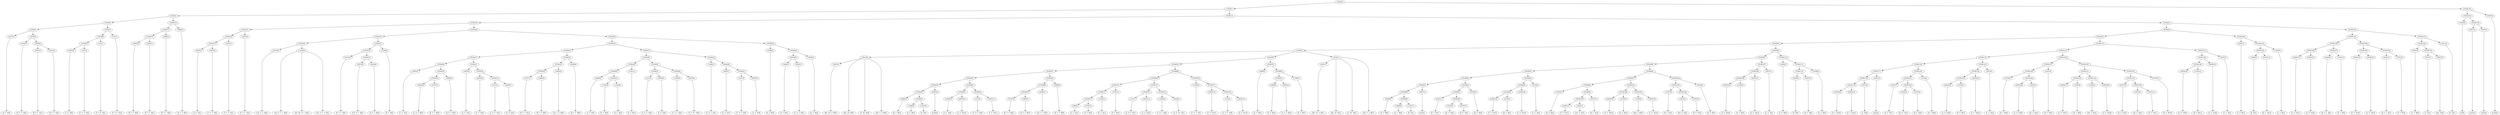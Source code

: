 digraph sample{
"L4357(0)"->"[D  F  G](0)"
"L3633(0)"->"[D  E  F  G](0)"
"L3633(1)"->"[D  E  F  G](1)"
"L3633(2)"->"[D  E  F  G](2)"
"L5538(6)"->"L3633(1)"
"L5538(6)"->"L3633(2)"
"L5538(5)"->"L3633(0)"
"L5538(5)"->"L5538(6)"
"L5538(4)"->"L4357(0)"
"L5538(4)"->"L5538(5)"
"L2855(0)"->"[C  E  G](0)"
"L331(0)"->"[C  D  E  G](0)"
"L5538(9)"->"L2855(0)"
"L5538(9)"->"L331(0)"
"L331(1)"->"[C  D  E  G](1)"
"L5538(8)"->"L5538(9)"
"L5538(8)"->"L331(1)"
"L331(2)"->"[C  D  E  G](2)"
"L5538(7)"->"L5538(8)"
"L5538(7)"->"L331(2)"
"L5538(3)"->"L5538(4)"
"L5538(3)"->"L5538(7)"
"L3885(0)"->"[D  F  G  B](0)"
"L3885(1)"->"[D  F  G  B](1)"
"L5538(12)"->"L3885(0)"
"L5538(12)"->"L3885(1)"
"L3885(2)"->"[D  F  G  B](2)"
"L5538(11)"->"L5538(12)"
"L5538(11)"->"L3885(2)"
"L3885(3)"->"[D  F  G  B](3)"
"L5538(10)"->"L5538(11)"
"L5538(10)"->"L3885(3)"
"L5538(2)"->"L5538(3)"
"L5538(2)"->"L5538(10)"
"L2855(1)"->"[C  E  G](1)"
"L4675(0)"->"[C  E  F  G](0)"
"L5538(17)"->"L2855(1)"
"L5538(17)"->"L4675(0)"
"L4675(1)"->"[C  E  F  G](1)"
"L5538(16)"->"L5538(17)"
"L5538(16)"->"L4675(1)"
"L4675(2)"->"[C  E  F  G](2)"
"L5538(15)"->"L5538(16)"
"L5538(15)"->"L4675(2)"
"L3616(0)"->"[Cis  E  G  A](0)"
"L-2338(0)"->"[Cis  E  F  G  A](0)"
"L-2338(0)"->"[Cis  Dis  E  G  A](0)"
"L-2338(0)"->"[Cis  E  F  G  A](1)"
"L5538(20)"->"L3616(0)"
"L5538(20)"->"L-2338(0)"
"L2472(0)"->"[D  E  F  A](0)"
"L4074(0)"->"[Cis  D  F  A](0)"
"L4085(0)"->"[D  F  A  B](0)"
"L5538(23)"->"L4074(0)"
"L5538(23)"->"L4085(0)"
"L5538(22)"->"L2472(0)"
"L5538(22)"->"L5538(23)"
"L3338(0)"->"[D  F  A](0)"
"L5538(21)"->"L5538(22)"
"L5538(21)"->"L3338(0)"
"L5538(19)"->"L5538(20)"
"L5538(19)"->"L5538(21)"
"L2855(2)"->"[C  E  G](2)"
"L4583(0)"->"[C  E  G  B](0)"
"L2707(0)"->"[E  F  G  B](0)"
"L5538(30)"->"L4583(0)"
"L5538(30)"->"L2707(0)"
"L3885(4)"->"[D  F  G  B](4)"
"L5538(29)"->"L5538(30)"
"L5538(29)"->"L3885(4)"
"L5538(28)"->"L2855(2)"
"L5538(28)"->"L5538(29)"
"L2855(3)"->"[C  E  G](3)"
"L2855(4)"->"[C  E  G](4)"
"L331(3)"->"[C  D  E  G](3)"
"L2855(5)"->"[C  E  G](5)"
"L5538(33)"->"L331(3)"
"L5538(33)"->"L2855(5)"
"L5538(32)"->"L2855(4)"
"L5538(32)"->"L5538(33)"
"L5538(31)"->"L2855(3)"
"L5538(31)"->"L5538(32)"
"L5538(27)"->"L5538(28)"
"L5538(27)"->"L5538(31)"
"L2707(1)"->"[E  F  G  B](1)"
"L3885(5)"->"[D  F  G  B](5)"
"L5538(36)"->"L2707(1)"
"L5538(36)"->"L3885(5)"
"L4952(0)"->"[Cis  F  G  B](0)"
"L5538(35)"->"L5538(36)"
"L5538(35)"->"L4952(0)"
"L3885(6)"->"[D  F  G  B](6)"
"L5538(34)"->"L5538(35)"
"L5538(34)"->"L3885(6)"
"L5538(26)"->"L5538(27)"
"L5538(26)"->"L5538(34)"
"L2684(0)"->"[C  F  G](0)"
"L3781(0)"->"[F  G  B](0)"
"L-2362(0)"->"[F  G  A](0)"
"L5538(41)"->"L3781(0)"
"L5538(41)"->"L-2362(0)"
"L5538(40)"->"L2684(0)"
"L5538(40)"->"L5538(41)"
"L3781(1)"->"[F  G  B](1)"
"L5538(39)"->"L5538(40)"
"L5538(39)"->"L3781(1)"
"L331(4)"->"[C  D  E  G](4)"
"L2855(6)"->"[C  E  G](6)"
"L5538(43)"->"L331(4)"
"L5538(43)"->"L2855(6)"
"L-2360(0)"->"[C  E  G  A](0)"
"L4055(0)"->"[C  E  Fis  G](0)"
"L5538(44)"->"L-2360(0)"
"L5538(44)"->"L4055(0)"
"L5538(42)"->"L5538(43)"
"L5538(42)"->"L5538(44)"
"L5538(38)"->"L5538(39)"
"L5538(38)"->"L5538(42)"
"L-2360(1)"->"[C  E  G  A](1)"
"L2855(7)"->"[C  E  G](7)"
"L331(5)"->"[C  D  E  G](5)"
"L2855(8)"->"[C  E  G](8)"
"L5538(47)"->"L331(5)"
"L5538(47)"->"L2855(8)"
"L5538(46)"->"L2855(7)"
"L5538(46)"->"L5538(47)"
"L5538(45)"->"L-2360(1)"
"L5538(45)"->"L5538(46)"
"L5538(37)"->"L5538(38)"
"L5538(37)"->"L5538(45)"
"L5538(25)"->"L5538(26)"
"L5538(25)"->"L5538(37)"
"L3496(0)"->"[E  G  B](0)"
"L3496(1)"->"[E  G  B](1)"
"L4583(1)"->"[C  E  G  B](1)"
"L5538(50)"->"L3496(1)"
"L5538(50)"->"L4583(1)"
"L3496(2)"->"[E  G  B](2)"
"L5538(49)"->"L5538(50)"
"L5538(49)"->"L3496(2)"
"L5538(48)"->"L3496(0)"
"L5538(48)"->"L5538(49)"
"L5538(24)"->"L5538(25)"
"L5538(24)"->"L5538(48)"
"L5538(18)"->"L5538(19)"
"L5538(18)"->"L5538(24)"
"L5538(14)"->"L5538(15)"
"L5538(14)"->"L5538(18)"
"L3651(0)"->"[Dis  Fis  A  B](0)"
"L4510(0)"->"[Dis  Ais  B](0)"
"L4510(0)"->"[C  Dis  B](0)"
"L4510(0)"->"L3651(0)"
"L4510(0)"->"[Fis  G  A  B](0)"
"L3496(3)"->"[E  G  B](3)"
"L3496(4)"->"[E  G  B](4)"
"L-2421(0)"->"[E  G](0)"
"L5538(61)"->"L3496(4)"
"L5538(61)"->"L-2421(0)"
"L5538(60)"->"L3496(3)"
"L5538(60)"->"L5538(61)"
"L5007(0)"->"[rest](0)"
"L5538(59)"->"L5538(60)"
"L5538(59)"->"L5007(0)"
"L2855(9)"->"[C  E  G](9)"
"L2855(10)"->"[C  E  G](10)"
"L5538(63)"->"L2855(9)"
"L5538(63)"->"L2855(10)"
"L331(6)"->"[C  D  E  G](6)"
"L2855(11)"->"[C  E  G](11)"
"L5538(64)"->"L331(6)"
"L5538(64)"->"L2855(11)"
"L5538(62)"->"L5538(63)"
"L5538(62)"->"L5538(64)"
"L5538(58)"->"L5538(59)"
"L5538(58)"->"L5538(62)"
"L2707(2)"->"[E  F  G  B](2)"
"L3885(7)"->"[D  F  G  B](7)"
"L5538(67)"->"L2707(2)"
"L5538(67)"->"L3885(7)"
"L4952(1)"->"[Cis  F  G  B](1)"
"L5538(66)"->"L5538(67)"
"L5538(66)"->"L4952(1)"
"L3885(8)"->"[D  F  G  B](8)"
"L5538(65)"->"L5538(66)"
"L5538(65)"->"L3885(8)"
"L5538(57)"->"L5538(58)"
"L5538(57)"->"L5538(65)"
"L2684(1)"->"[C  F  G](1)"
"L3781(2)"->"[F  G  B](2)"
"L5538(72)"->"L2684(1)"
"L5538(72)"->"L3781(2)"
"L-2362(1)"->"[F  G  A](1)"
"L5538(71)"->"L5538(72)"
"L5538(71)"->"L-2362(1)"
"L3781(3)"->"[F  G  B](3)"
"L5538(70)"->"L5538(71)"
"L5538(70)"->"L3781(3)"
"L331(7)"->"[C  D  E  G](7)"
"L2855(12)"->"[C  E  G](12)"
"L5538(74)"->"L331(7)"
"L5538(74)"->"L2855(12)"
"L-2360(2)"->"[C  E  G  A](2)"
"L4055(1)"->"[C  E  Fis  G](1)"
"L5538(75)"->"L-2360(2)"
"L5538(75)"->"L4055(1)"
"L5538(73)"->"L5538(74)"
"L5538(73)"->"L5538(75)"
"L5538(69)"->"L5538(70)"
"L5538(69)"->"L5538(73)"
"L-2360(3)"->"[C  E  G  A](3)"
"L2855(13)"->"[C  E  G](13)"
"L331(8)"->"[C  D  E  G](8)"
"L2855(14)"->"[C  E  G](14)"
"L5538(78)"->"L331(8)"
"L5538(78)"->"L2855(14)"
"L5538(77)"->"L2855(13)"
"L5538(77)"->"L5538(78)"
"L5538(76)"->"L-2360(3)"
"L5538(76)"->"L5538(77)"
"L5538(68)"->"L5538(69)"
"L5538(68)"->"L5538(76)"
"L5538(56)"->"L5538(57)"
"L5538(56)"->"L5538(68)"
"L3496(5)"->"[E  G  B](5)"
"L3496(6)"->"[E  G  B](6)"
"L4583(2)"->"[C  E  G  B](2)"
"L5538(81)"->"L3496(6)"
"L5538(81)"->"L4583(2)"
"L3496(7)"->"[E  G  B](7)"
"L5538(80)"->"L5538(81)"
"L5538(80)"->"L3496(7)"
"L5538(79)"->"L3496(5)"
"L5538(79)"->"L5538(80)"
"L5538(55)"->"L5538(56)"
"L5538(55)"->"L5538(79)"
"L3651(1)"->"[Dis  Fis  A  B](1)"
"L4510(1)"->"[Dis  Ais  B](1)"
"L4510(1)"->"[C  Dis  B](1)"
"L4510(1)"->"L3651(1)"
"L4510(1)"->"[Fis  G  A  B](1)"
"L-2259(0)"->"L4510(0)"
"L-2259(0)"->"L5538(55)"
"L-2259(0)"->"L4510(1)"
"L3496(8)"->"[E  G  B](8)"
"L3496(9)"->"[E  G  B](9)"
"L-2421(1)"->"[E  G](1)"
"L5538(89)"->"L3496(9)"
"L5538(89)"->"L-2421(1)"
"L5538(88)"->"L3496(8)"
"L5538(88)"->"L5538(89)"
"L5007(1)"->"[rest](1)"
"L5538(87)"->"L5538(88)"
"L5538(87)"->"L5007(1)"
"L4357(1)"->"[D  F  G](1)"
"L3932(0)"->"[Cis  E  G](0)"
"L4357(2)"->"[D  F  G](2)"
"L5538(92)"->"L3932(0)"
"L5538(92)"->"L4357(2)"
"L5538(91)"->"L4357(1)"
"L5538(91)"->"L5538(92)"
"L2740(0)"->"[D  G  B](0)"
"L5538(90)"->"L5538(91)"
"L5538(90)"->"L2740(0)"
"L5538(86)"->"L5538(87)"
"L5538(86)"->"L5538(90)"
"L2855(15)"->"[C  E  G](15)"
"L2740(1)"->"[D  G  B](1)"
"L5538(95)"->"L2855(15)"
"L5538(95)"->"L2740(1)"
"L2855(16)"->"[C  E  G](16)"
"L5538(94)"->"L5538(95)"
"L5538(94)"->"L2855(16)"
"L3815(0)"->"[C  G  A](0)"
"L5538(93)"->"L5538(94)"
"L5538(93)"->"L3815(0)"
"L5538(85)"->"L5538(86)"
"L5538(85)"->"L5538(93)"
"L2740(2)"->"[D  G  B](2)"
"L2855(17)"->"[C  E  G](17)"
"L3932(1)"->"[Cis  E  G](1)"
"L5538(100)"->"L2855(17)"
"L5538(100)"->"L3932(1)"
"L4357(3)"->"[D  F  G](3)"
"L5538(99)"->"L5538(100)"
"L5538(99)"->"L4357(3)"
"L5538(98)"->"L2740(2)"
"L5538(98)"->"L5538(99)"
"L2855(18)"->"[C  E  G](18)"
"L2740(3)"->"[D  G  B](3)"
"L5538(102)"->"L2855(18)"
"L5538(102)"->"L2740(3)"
"L-2364(0)"->"[Dis  G  B](0)"
"L2855(19)"->"[C  E  G](19)"
"L5538(103)"->"L-2364(0)"
"L5538(103)"->"L2855(19)"
"L5538(101)"->"L5538(102)"
"L5538(101)"->"L5538(103)"
"L5538(97)"->"L5538(98)"
"L5538(97)"->"L5538(101)"
"L4357(4)"->"[D  F  G](4)"
"L3932(2)"->"[Cis  E  G](2)"
"L4357(5)"->"[D  F  G](5)"
"L5538(106)"->"L3932(2)"
"L5538(106)"->"L4357(5)"
"L5538(105)"->"L4357(4)"
"L5538(105)"->"L5538(106)"
"L2740(4)"->"[D  G  B](4)"
"L5538(104)"->"L5538(105)"
"L5538(104)"->"L2740(4)"
"L5538(96)"->"L5538(97)"
"L5538(96)"->"L5538(104)"
"L5538(84)"->"L5538(85)"
"L5538(84)"->"L5538(96)"
"L2855(20)"->"[C  E  G](20)"
"L2740(5)"->"[D  G  B](5)"
"L5538(109)"->"L2855(20)"
"L5538(109)"->"L2740(5)"
"L2855(21)"->"[C  E  G](21)"
"L5538(108)"->"L5538(109)"
"L5538(108)"->"L2855(21)"
"L3815(1)"->"[C  G  A](1)"
"L5538(107)"->"L5538(108)"
"L5538(107)"->"L3815(1)"
"L5538(83)"->"L5538(84)"
"L5538(83)"->"L5538(107)"
"L2854(0)"->"[C  D  B](0)"
"L4294(0)"->"[D  E](0)"
"L4357(6)"->"[D  F  G](6)"
"L5538(112)"->"L4294(0)"
"L5538(112)"->"L4357(6)"
"L-2249(0)"->"[G  A  B](0)"
"L5538(111)"->"L5538(112)"
"L5538(111)"->"L-2249(0)"
"L5538(110)"->"L2854(0)"
"L5538(110)"->"L5538(111)"
"L5538(82)"->"L5538(83)"
"L5538(82)"->"L5538(110)"
"L5538(54)"->"L-2259(0)"
"L5538(54)"->"L5538(82)"
"L2855(22)"->"[C  E  G](22)"
"L2855(23)"->"[C  E  G](23)"
"L5538(119)"->"L2855(22)"
"L5538(119)"->"L2855(23)"
"L3572(0)"->"[C  E](0)"
"L5538(118)"->"L5538(119)"
"L5538(118)"->"L3572(0)"
"L5007(2)"->"[rest](2)"
"L5538(117)"->"L5538(118)"
"L5538(117)"->"L5007(2)"
"L4357(7)"->"[D  F  G](7)"
"L3932(3)"->"[Cis  E  G](3)"
"L4357(8)"->"[D  F  G](8)"
"L5538(122)"->"L3932(3)"
"L5538(122)"->"L4357(8)"
"L5538(121)"->"L4357(7)"
"L5538(121)"->"L5538(122)"
"L2740(6)"->"[D  G  B](6)"
"L5538(120)"->"L5538(121)"
"L5538(120)"->"L2740(6)"
"L5538(116)"->"L5538(117)"
"L5538(116)"->"L5538(120)"
"L2855(24)"->"[C  E  G](24)"
"L2740(7)"->"[D  G  B](7)"
"L5538(125)"->"L2855(24)"
"L5538(125)"->"L2740(7)"
"L2855(25)"->"[C  E  G](25)"
"L5538(124)"->"L5538(125)"
"L5538(124)"->"L2855(25)"
"L3815(2)"->"[C  G  A](2)"
"L5538(123)"->"L5538(124)"
"L5538(123)"->"L3815(2)"
"L5538(115)"->"L5538(116)"
"L5538(115)"->"L5538(123)"
"L2740(8)"->"[D  G  B](8)"
"L2855(26)"->"[C  E  G](26)"
"L3932(4)"->"[Cis  E  G](4)"
"L5538(129)"->"L2855(26)"
"L5538(129)"->"L3932(4)"
"L5538(128)"->"L2740(8)"
"L5538(128)"->"L5538(129)"
"L4357(9)"->"[D  F  G](9)"
"L5538(127)"->"L5538(128)"
"L5538(127)"->"L4357(9)"
"L2855(27)"->"[C  E  G](27)"
"L2740(9)"->"[D  G  B](9)"
"L5538(132)"->"L2855(27)"
"L5538(132)"->"L2740(9)"
"L-2364(1)"->"[Dis  G  B](1)"
"L2855(28)"->"[C  E  G](28)"
"L5538(133)"->"L-2364(1)"
"L5538(133)"->"L2855(28)"
"L5538(131)"->"L5538(132)"
"L5538(131)"->"L5538(133)"
"L4357(10)"->"[D  F  G](10)"
"L3932(5)"->"[Cis  E  G](5)"
"L4357(11)"->"[D  F  G](11)"
"L5538(136)"->"L3932(5)"
"L5538(136)"->"L4357(11)"
"L5538(135)"->"L4357(10)"
"L5538(135)"->"L5538(136)"
"L2740(10)"->"[D  G  B](10)"
"L5538(134)"->"L5538(135)"
"L5538(134)"->"L2740(10)"
"L5538(130)"->"L5538(131)"
"L5538(130)"->"L5538(134)"
"L5538(126)"->"L5538(127)"
"L5538(126)"->"L5538(130)"
"L5538(114)"->"L5538(115)"
"L5538(114)"->"L5538(126)"
"L2855(29)"->"[C  E  G](29)"
"L2740(11)"->"[D  G  B](11)"
"L5538(139)"->"L2855(29)"
"L5538(139)"->"L2740(11)"
"L2855(30)"->"[C  E  G](30)"
"L5538(138)"->"L5538(139)"
"L5538(138)"->"L2855(30)"
"L3815(3)"->"[C  G  A](3)"
"L5538(137)"->"L5538(138)"
"L5538(137)"->"L3815(3)"
"L5538(113)"->"L5538(114)"
"L5538(113)"->"L5538(137)"
"L5538(53)"->"L5538(54)"
"L5538(53)"->"L5538(113)"
"L2854(1)"->"[C  D  B](1)"
"L4294(1)"->"[D  E](1)"
"L4357(12)"->"[D  F  G](12)"
"L5538(142)"->"L4294(1)"
"L5538(142)"->"L4357(12)"
"L-2249(1)"->"[G  A  B](1)"
"L5538(141)"->"L5538(142)"
"L5538(141)"->"L-2249(1)"
"L5538(140)"->"L2854(1)"
"L5538(140)"->"L5538(141)"
"L5538(52)"->"L5538(53)"
"L5538(52)"->"L5538(140)"
"L2855(31)"->"[C  E  G](31)"
"L2855(32)"->"[C  E  G](32)"
"L5538(146)"->"L2855(31)"
"L5538(146)"->"L2855(32)"
"L4205(0)"->"[D  F  G  A](0)"
"L3781(4)"->"[F  G  B](4)"
"L5538(147)"->"L4205(0)"
"L5538(147)"->"L3781(4)"
"L5538(145)"->"L5538(146)"
"L5538(145)"->"L5538(147)"
"L2855(33)"->"[C  E  G](33)"
"L2855(34)"->"[C  E  G](34)"
"L5538(149)"->"L2855(33)"
"L5538(149)"->"L2855(34)"
"L4205(1)"->"[D  F  G  A](1)"
"L3781(5)"->"[F  G  B](5)"
"L5538(150)"->"L4205(1)"
"L5538(150)"->"L3781(5)"
"L5538(148)"->"L5538(149)"
"L5538(148)"->"L5538(150)"
"L5538(144)"->"L5538(145)"
"L5538(144)"->"L5538(148)"
"L5091(0)"->"[C  E  B](0)"
"L3572(1)"->"[C  E](1)"
"L4957(0)"->"[Dis  G](0)"
"L5538(153)"->"L3572(1)"
"L5538(153)"->"L4957(0)"
"L5538(152)"->"L5091(0)"
"L5538(152)"->"L5538(153)"
"L-2421(2)"->"[E  G](2)"
"L5538(151)"->"L5538(152)"
"L5538(151)"->"L-2421(2)"
"L5538(143)"->"L5538(144)"
"L5538(143)"->"L5538(151)"
"L5538(51)"->"L5538(52)"
"L5538(51)"->"L5538(143)"
"L5538(13)"->"L5538(14)"
"L5538(13)"->"L5538(51)"
"L5538(1)"->"L5538(2)"
"L5538(1)"->"L5538(13)"
"L3003(0)"->"[C](0)"
"L5007(3)"->"[rest](3)"
"L5007(4)"->"[rest](4)"
"L5538(156)"->"L5007(3)"
"L5538(156)"->"L5007(4)"
"L5538(155)"->"L3003(0)"
"L5538(155)"->"L5538(156)"
"L5007(5)"->"[rest](5)"
"L5538(154)"->"L5538(155)"
"L5538(154)"->"L5007(5)"
"L5538(0)"->"L5538(1)"
"L5538(0)"->"L5538(154)"
{rank = min; "L5538(0)"}
{rank = same; "L5538(1)"; "L5538(154)";}
{rank = same; "L5538(2)"; "L5538(13)"; "L5538(155)"; "L5007(5)";}
{rank = same; "L5538(3)"; "L5538(10)"; "L5538(14)"; "L5538(51)"; "L3003(0)"; "L5538(156)";}
{rank = same; "L5538(4)"; "L5538(7)"; "L5538(11)"; "L3885(3)"; "L5538(15)"; "L5538(18)"; "L5538(52)"; "L5538(143)"; "L5007(3)"; "L5007(4)";}
{rank = same; "L4357(0)"; "L5538(5)"; "L5538(8)"; "L331(2)"; "L5538(12)"; "L3885(2)"; "L5538(16)"; "L4675(2)"; "L5538(19)"; "L5538(24)"; "L5538(53)"; "L5538(140)"; "L5538(144)"; "L5538(151)";}
{rank = same; "L3633(0)"; "L5538(6)"; "L5538(9)"; "L331(1)"; "L3885(0)"; "L3885(1)"; "L5538(17)"; "L4675(1)"; "L5538(20)"; "L5538(21)"; "L5538(25)"; "L5538(48)"; "L5538(54)"; "L5538(113)"; "L2854(1)"; "L5538(141)"; "L5538(145)"; "L5538(148)"; "L5538(152)"; "L-2421(2)";}
{rank = same; "L3633(1)"; "L3633(2)"; "L2855(0)"; "L331(0)"; "L2855(1)"; "L4675(0)"; "L3616(0)"; "L-2338(0)"; "L5538(22)"; "L3338(0)"; "L5538(26)"; "L5538(37)"; "L3496(0)"; "L5538(49)"; "L-2259(0)"; "L5538(82)"; "L5538(114)"; "L5538(137)"; "L5538(142)"; "L-2249(1)"; "L5538(146)"; "L5538(147)"; "L5538(149)"; "L5538(150)"; "L5091(0)"; "L5538(153)";}
{rank = same; "L2472(0)"; "L5538(23)"; "L5538(27)"; "L5538(34)"; "L5538(38)"; "L5538(45)"; "L5538(50)"; "L3496(2)"; "L4510(0)"; "L5538(55)"; "L4510(1)"; "L5538(83)"; "L5538(110)"; "L5538(115)"; "L5538(126)"; "L5538(138)"; "L3815(3)"; "L4294(1)"; "L4357(12)"; "L2855(31)"; "L2855(32)"; "L4205(0)"; "L3781(4)"; "L2855(33)"; "L2855(34)"; "L4205(1)"; "L3781(5)"; "L3572(1)"; "L4957(0)";}
{rank = same; "L4074(0)"; "L4085(0)"; "L5538(28)"; "L5538(31)"; "L5538(35)"; "L3885(6)"; "L5538(39)"; "L5538(42)"; "L-2360(1)"; "L5538(46)"; "L3496(1)"; "L4583(1)"; "L3651(0)"; "L5538(56)"; "L5538(79)"; "L3651(1)"; "L5538(84)"; "L5538(107)"; "L2854(0)"; "L5538(111)"; "L5538(116)"; "L5538(123)"; "L5538(127)"; "L5538(130)"; "L5538(139)"; "L2855(30)";}
{rank = same; "L2855(2)"; "L5538(29)"; "L2855(3)"; "L5538(32)"; "L5538(36)"; "L4952(0)"; "L5538(40)"; "L3781(1)"; "L5538(43)"; "L5538(44)"; "L2855(7)"; "L5538(47)"; "L5538(57)"; "L5538(68)"; "L3496(5)"; "L5538(80)"; "L5538(85)"; "L5538(96)"; "L5538(108)"; "L3815(1)"; "L5538(112)"; "L-2249(0)"; "L5538(117)"; "L5538(120)"; "L5538(124)"; "L3815(2)"; "L5538(128)"; "L4357(9)"; "L5538(131)"; "L5538(134)"; "L2855(29)"; "L2740(11)";}
{rank = same; "L5538(30)"; "L3885(4)"; "L2855(4)"; "L5538(33)"; "L2707(1)"; "L3885(5)"; "L2684(0)"; "L5538(41)"; "L331(4)"; "L2855(6)"; "L-2360(0)"; "L4055(0)"; "L331(5)"; "L2855(8)"; "L5538(58)"; "L5538(65)"; "L5538(69)"; "L5538(76)"; "L5538(81)"; "L3496(7)"; "L5538(86)"; "L5538(93)"; "L5538(97)"; "L5538(104)"; "L5538(109)"; "L2855(21)"; "L4294(0)"; "L4357(6)"; "L5538(118)"; "L5007(2)"; "L5538(121)"; "L2740(6)"; "L5538(125)"; "L2855(25)"; "L2740(8)"; "L5538(129)"; "L5538(132)"; "L5538(133)"; "L5538(135)"; "L2740(10)";}
{rank = same; "L4583(0)"; "L2707(0)"; "L331(3)"; "L2855(5)"; "L3781(0)"; "L-2362(0)"; "L5538(59)"; "L5538(62)"; "L5538(66)"; "L3885(8)"; "L5538(70)"; "L5538(73)"; "L-2360(3)"; "L5538(77)"; "L3496(6)"; "L4583(2)"; "L5538(87)"; "L5538(90)"; "L5538(94)"; "L3815(0)"; "L5538(98)"; "L5538(101)"; "L5538(105)"; "L2740(4)"; "L2855(20)"; "L2740(5)"; "L5538(119)"; "L3572(0)"; "L4357(7)"; "L5538(122)"; "L2855(24)"; "L2740(7)"; "L2855(26)"; "L3932(4)"; "L2855(27)"; "L2740(9)"; "L-2364(1)"; "L2855(28)"; "L4357(10)"; "L5538(136)";}
{rank = same; "L5538(60)"; "L5007(0)"; "L5538(63)"; "L5538(64)"; "L5538(67)"; "L4952(1)"; "L5538(71)"; "L3781(3)"; "L5538(74)"; "L5538(75)"; "L2855(13)"; "L5538(78)"; "L5538(88)"; "L5007(1)"; "L5538(91)"; "L2740(0)"; "L5538(95)"; "L2855(16)"; "L2740(2)"; "L5538(99)"; "L5538(102)"; "L5538(103)"; "L4357(4)"; "L5538(106)"; "L2855(22)"; "L2855(23)"; "L3932(3)"; "L4357(8)"; "L3932(5)"; "L4357(11)";}
{rank = same; "L3496(3)"; "L5538(61)"; "L2855(9)"; "L2855(10)"; "L331(6)"; "L2855(11)"; "L2707(2)"; "L3885(7)"; "L5538(72)"; "L-2362(1)"; "L331(7)"; "L2855(12)"; "L-2360(2)"; "L4055(1)"; "L331(8)"; "L2855(14)"; "L3496(8)"; "L5538(89)"; "L4357(1)"; "L5538(92)"; "L2855(15)"; "L2740(1)"; "L5538(100)"; "L4357(3)"; "L2855(18)"; "L2740(3)"; "L-2364(0)"; "L2855(19)"; "L3932(2)"; "L4357(5)";}
{rank = same; "L3496(4)"; "L-2421(0)"; "L2684(1)"; "L3781(2)"; "L3496(9)"; "L-2421(1)"; "L3932(0)"; "L4357(2)"; "L2855(17)"; "L3932(1)";}
{rank = max; "[C  D  B](0)"; "[C  D  B](1)"; "[C  D  E  G](0)"; "[C  D  E  G](1)"; "[C  D  E  G](2)"; "[C  D  E  G](3)"; "[C  D  E  G](4)"; "[C  D  E  G](5)"; "[C  D  E  G](6)"; "[C  D  E  G](7)"; "[C  D  E  G](8)"; "[C  Dis  B](0)"; "[C  Dis  B](1)"; "[C  E  B](0)"; "[C  E  F  G](0)"; "[C  E  F  G](1)"; "[C  E  F  G](2)"; "[C  E  Fis  G](0)"; "[C  E  Fis  G](1)"; "[C  E  G  A](0)"; "[C  E  G  A](1)"; "[C  E  G  A](2)"; "[C  E  G  A](3)"; "[C  E  G  B](0)"; "[C  E  G  B](1)"; "[C  E  G  B](2)"; "[C  E  G](0)"; "[C  E  G](1)"; "[C  E  G](10)"; "[C  E  G](11)"; "[C  E  G](12)"; "[C  E  G](13)"; "[C  E  G](14)"; "[C  E  G](15)"; "[C  E  G](16)"; "[C  E  G](17)"; "[C  E  G](18)"; "[C  E  G](19)"; "[C  E  G](2)"; "[C  E  G](20)"; "[C  E  G](21)"; "[C  E  G](22)"; "[C  E  G](23)"; "[C  E  G](24)"; "[C  E  G](25)"; "[C  E  G](26)"; "[C  E  G](27)"; "[C  E  G](28)"; "[C  E  G](29)"; "[C  E  G](3)"; "[C  E  G](30)"; "[C  E  G](31)"; "[C  E  G](32)"; "[C  E  G](33)"; "[C  E  G](34)"; "[C  E  G](4)"; "[C  E  G](5)"; "[C  E  G](6)"; "[C  E  G](7)"; "[C  E  G](8)"; "[C  E  G](9)"; "[C  E](0)"; "[C  E](1)"; "[C  F  G](0)"; "[C  F  G](1)"; "[C  G  A](0)"; "[C  G  A](1)"; "[C  G  A](2)"; "[C  G  A](3)"; "[C](0)"; "[Cis  D  F  A](0)"; "[Cis  Dis  E  G  A](0)"; "[Cis  E  F  G  A](0)"; "[Cis  E  F  G  A](1)"; "[Cis  E  G  A](0)"; "[Cis  E  G](0)"; "[Cis  E  G](1)"; "[Cis  E  G](2)"; "[Cis  E  G](3)"; "[Cis  E  G](4)"; "[Cis  E  G](5)"; "[Cis  F  G  B](0)"; "[Cis  F  G  B](1)"; "[D  E  F  A](0)"; "[D  E  F  G](0)"; "[D  E  F  G](1)"; "[D  E  F  G](2)"; "[D  E](0)"; "[D  E](1)"; "[D  F  A  B](0)"; "[D  F  A](0)"; "[D  F  G  A](0)"; "[D  F  G  A](1)"; "[D  F  G  B](0)"; "[D  F  G  B](1)"; "[D  F  G  B](2)"; "[D  F  G  B](3)"; "[D  F  G  B](4)"; "[D  F  G  B](5)"; "[D  F  G  B](6)"; "[D  F  G  B](7)"; "[D  F  G  B](8)"; "[D  F  G](0)"; "[D  F  G](1)"; "[D  F  G](10)"; "[D  F  G](11)"; "[D  F  G](12)"; "[D  F  G](2)"; "[D  F  G](3)"; "[D  F  G](4)"; "[D  F  G](5)"; "[D  F  G](6)"; "[D  F  G](7)"; "[D  F  G](8)"; "[D  F  G](9)"; "[D  G  B](0)"; "[D  G  B](1)"; "[D  G  B](10)"; "[D  G  B](11)"; "[D  G  B](2)"; "[D  G  B](3)"; "[D  G  B](4)"; "[D  G  B](5)"; "[D  G  B](6)"; "[D  G  B](7)"; "[D  G  B](8)"; "[D  G  B](9)"; "[Dis  Ais  B](0)"; "[Dis  Ais  B](1)"; "[Dis  Fis  A  B](0)"; "[Dis  Fis  A  B](1)"; "[Dis  G  B](0)"; "[Dis  G  B](1)"; "[Dis  G](0)"; "[E  F  G  B](0)"; "[E  F  G  B](1)"; "[E  F  G  B](2)"; "[E  G  B](0)"; "[E  G  B](1)"; "[E  G  B](2)"; "[E  G  B](3)"; "[E  G  B](4)"; "[E  G  B](5)"; "[E  G  B](6)"; "[E  G  B](7)"; "[E  G  B](8)"; "[E  G  B](9)"; "[E  G](0)"; "[E  G](1)"; "[E  G](2)"; "[F  G  A](0)"; "[F  G  A](1)"; "[F  G  B](0)"; "[F  G  B](1)"; "[F  G  B](2)"; "[F  G  B](3)"; "[F  G  B](4)"; "[F  G  B](5)"; "[Fis  G  A  B](0)"; "[Fis  G  A  B](1)"; "[G  A  B](0)"; "[G  A  B](1)"; "[rest](0)"; "[rest](1)"; "[rest](2)"; "[rest](3)"; "[rest](4)"; "[rest](5)";}
}